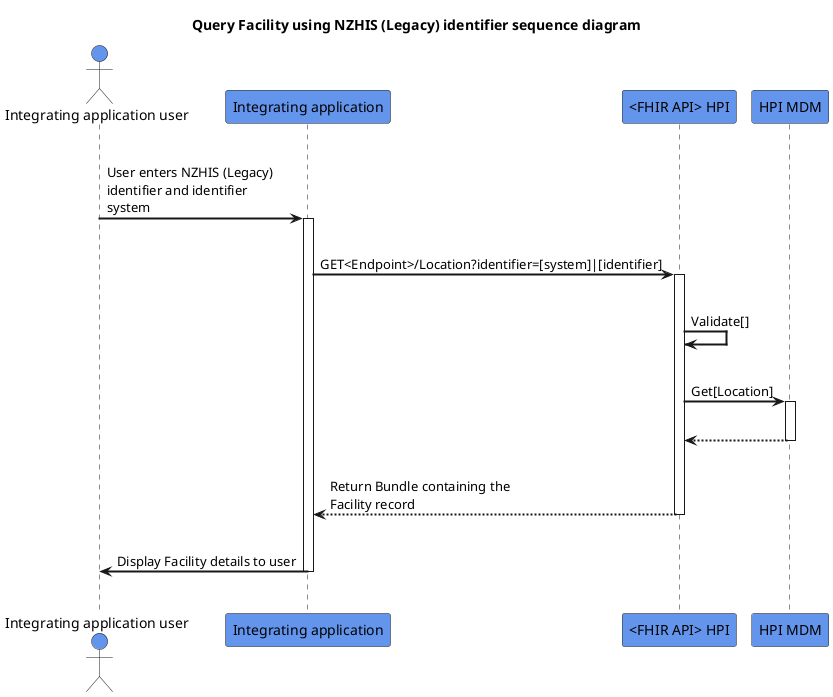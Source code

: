 @startuml
skinparam sequenceArrowThickness 2
skinparam roundcorner 5
skinparam maxmessagesize 180
skinparam sequenceParticipant bold
title Query Facility using NZHIS (Legacy) identifier sequence diagram 
actor "Integrating application user" as User #CornflowerBlue
participant "Integrating application" as A #CornflowerBlue
participant "<FHIR API> HPI" as B #CornflowerBlue
participant "HPI MDM" as C #CornflowerBlue
|||
User -> A: User enters NZHIS (Legacy) identifier and identifier system
activate A
|||
A -> B: GET<Endpoint>/Location?identifier=[system]|[identifier]
activate B
|||
B -> B: Validate[]
|||
B -> C: Get[Location]
activate C
|||
C -[dashed]-> B:  
deactivate C
|||
B -[dashed]-> A:Return Bundle containing the Facility record
deactivate B
|||
A -> User: Display Facility details to user
deactivate A
|||
@enduml
